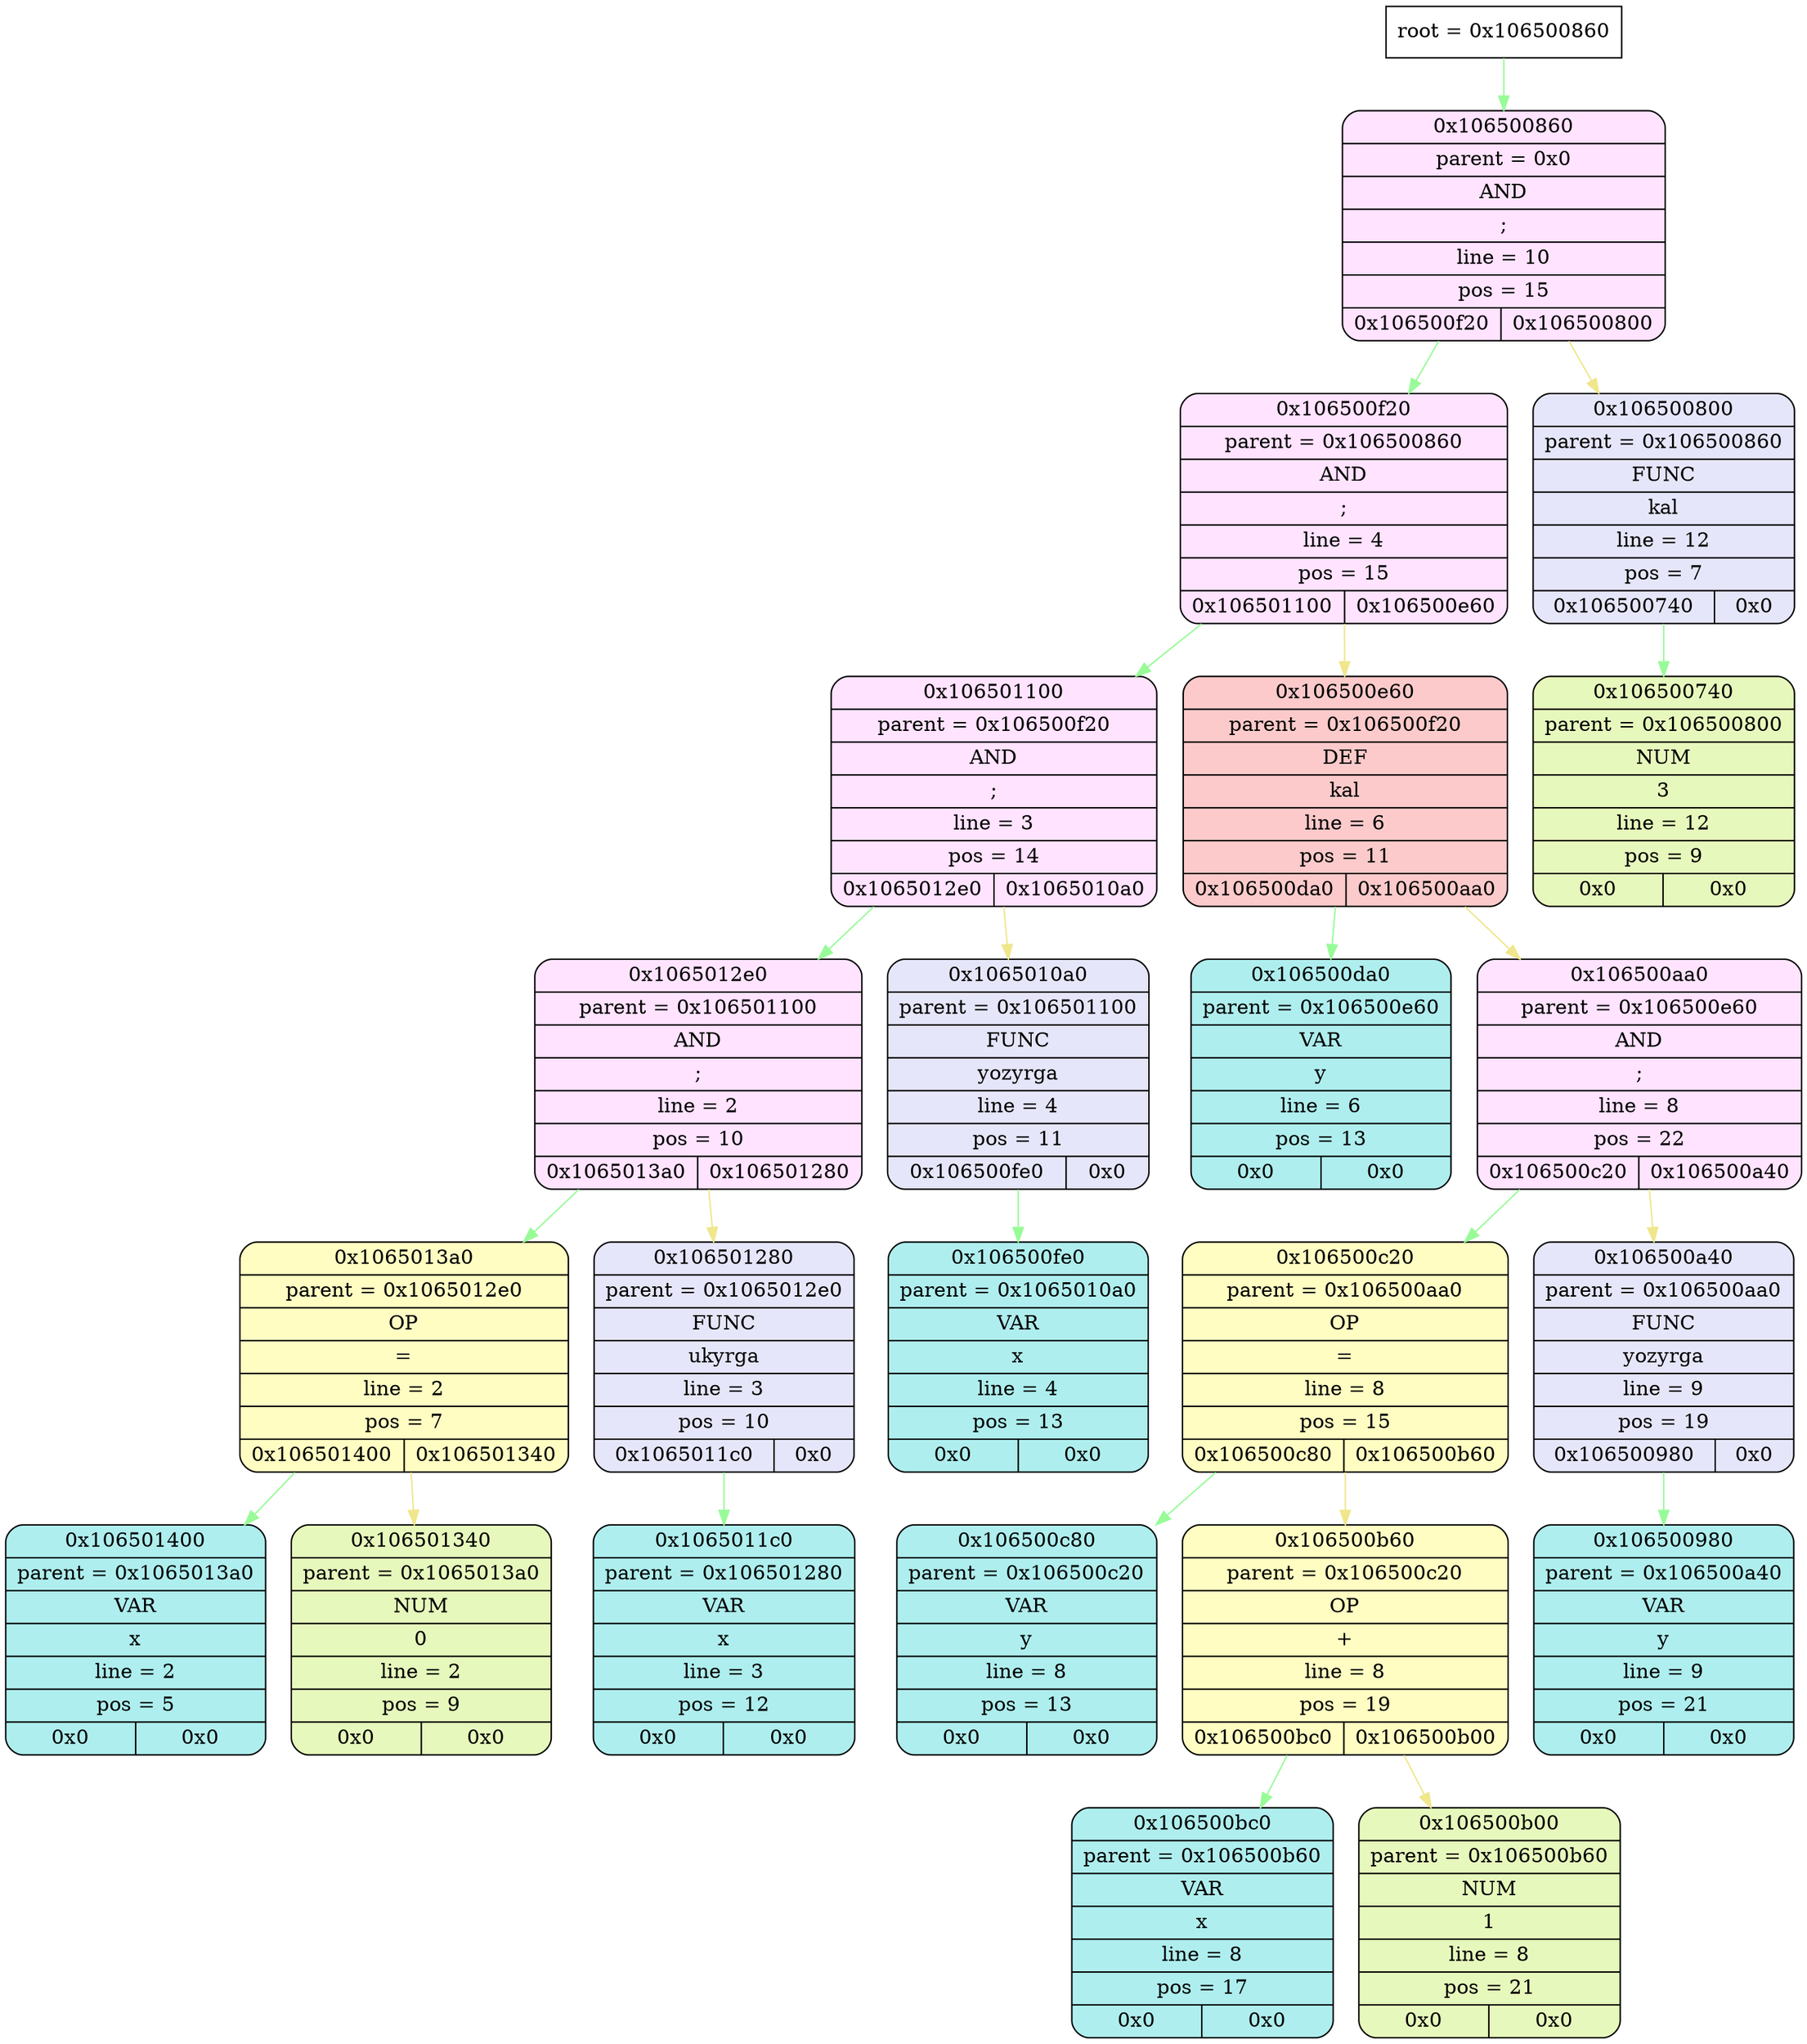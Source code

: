 digraph
{
    node_info[shape = record, label = "{root = 0x106500860}"];

    node_info->node_0x106500860 [color = "#98FB98"];
    node_0x106500860[shape = Mrecord, label = "{{0x106500860} | {parent =  0x0} | {AND} | {;} | {line = 10} | {pos = 15} | {0x106500f20 | 0x106500800}}",
                                        style="filled", fillcolor="#FFE3FF"];
    node_0x106500f20[shape = Mrecord, label = "{{0x106500f20} | {parent =  0x106500860} | {AND} | {;} | {line = 4} | {pos = 15} | {0x106501100 | 0x106500e60}}",
                                        style="filled", fillcolor="#FFE3FF"];
    node_0x106501100[shape = Mrecord, label = "{{0x106501100} | {parent =  0x106500f20} | {AND} | {;} | {line = 3} | {pos = 14} | {0x1065012e0 | 0x1065010a0}}",
                                        style="filled", fillcolor="#FFE3FF"];
    node_0x1065012e0[shape = Mrecord, label = "{{0x1065012e0} | {parent =  0x106501100} | {AND} | {;} | {line = 2} | {pos = 10} | {0x1065013a0 | 0x106501280}}",
                                        style="filled", fillcolor="#FFE3FF"];
    node_0x1065013a0[shape = Mrecord, label = "{{0x1065013a0} | {parent =  0x1065012e0} | {OP} | {=} | {line = 2} | {pos = 7} | {0x106501400 | 0x106501340}}",
                                        style="filled", fillcolor="#FFFDC2"];
    node_0x106501400[shape = Mrecord, label = "{{0x106501400} | {parent =  0x1065013a0} | {VAR} | {x} | {line = 2} | {pos = 5} | {0x0 | 0x0}}",
                                        style="filled", fillcolor="#AFEEEE"];
    node_0x106501340[shape = Mrecord, label = "{{0x106501340} | {parent =  0x1065013a0} | {NUM} | {0} | {line = 2} | {pos = 9} | {0x0 | 0x0}}",
                style="filled", fillcolor="#E7F8BC"];
    node_0x106501280[shape = Mrecord, label = "{{0x106501280} | {parent =  0x1065012e0} | {FUNC} | {ukyrga} | {line = 3} | {pos = 10} | {0x1065011c0 | 0x0}}",
                                        style="filled", fillcolor="#E6E6FA"];
    node_0x1065011c0[shape = Mrecord, label = "{{0x1065011c0} | {parent =  0x106501280} | {VAR} | {x} | {line = 3} | {pos = 12} | {0x0 | 0x0}}",
                                        style="filled", fillcolor="#AFEEEE"];
    node_0x1065010a0[shape = Mrecord, label = "{{0x1065010a0} | {parent =  0x106501100} | {FUNC} | {yozyrga} | {line = 4} | {pos = 11} | {0x106500fe0 | 0x0}}",
                                        style="filled", fillcolor="#E6E6FA"];
    node_0x106500fe0[shape = Mrecord, label = "{{0x106500fe0} | {parent =  0x1065010a0} | {VAR} | {x} | {line = 4} | {pos = 13} | {0x0 | 0x0}}",
                                        style="filled", fillcolor="#AFEEEE"];
    node_0x106500e60[shape = Mrecord, label = "{{0x106500e60} | {parent =  0x106500f20} | {DEF} | {kal} | {line = 6} | {pos = 11} | {0x106500da0 | 0x106500aa0}}",
                                        style="filled", fillcolor="#FCCACA"];
    node_0x106500da0[shape = Mrecord, label = "{{0x106500da0} | {parent =  0x106500e60} | {VAR} | {y} | {line = 6} | {pos = 13} | {0x0 | 0x0}}",
                                        style="filled", fillcolor="#AFEEEE"];
    node_0x106500aa0[shape = Mrecord, label = "{{0x106500aa0} | {parent =  0x106500e60} | {AND} | {;} | {line = 8} | {pos = 22} | {0x106500c20 | 0x106500a40}}",
                                        style="filled", fillcolor="#FFE3FF"];
    node_0x106500c20[shape = Mrecord, label = "{{0x106500c20} | {parent =  0x106500aa0} | {OP} | {=} | {line = 8} | {pos = 15} | {0x106500c80 | 0x106500b60}}",
                                        style="filled", fillcolor="#FFFDC2"];
    node_0x106500c80[shape = Mrecord, label = "{{0x106500c80} | {parent =  0x106500c20} | {VAR} | {y} | {line = 8} | {pos = 13} | {0x0 | 0x0}}",
                                        style="filled", fillcolor="#AFEEEE"];
    node_0x106500b60[shape = Mrecord, label = "{{0x106500b60} | {parent =  0x106500c20} | {OP} | {+} | {line = 8} | {pos = 19} | {0x106500bc0 | 0x106500b00}}",
                                        style="filled", fillcolor="#FFFDC2"];
    node_0x106500bc0[shape = Mrecord, label = "{{0x106500bc0} | {parent =  0x106500b60} | {VAR} | {x} | {line = 8} | {pos = 17} | {0x0 | 0x0}}",
                                        style="filled", fillcolor="#AFEEEE"];
    node_0x106500b00[shape = Mrecord, label = "{{0x106500b00} | {parent =  0x106500b60} | {NUM} | {1} | {line = 8} | {pos = 21} | {0x0 | 0x0}}",
                style="filled", fillcolor="#E7F8BC"];
    node_0x106500a40[shape = Mrecord, label = "{{0x106500a40} | {parent =  0x106500aa0} | {FUNC} | {yozyrga} | {line = 9} | {pos = 19} | {0x106500980 | 0x0}}",
                                        style="filled", fillcolor="#E6E6FA"];
    node_0x106500980[shape = Mrecord, label = "{{0x106500980} | {parent =  0x106500a40} | {VAR} | {y} | {line = 9} | {pos = 21} | {0x0 | 0x0}}",
                                        style="filled", fillcolor="#AFEEEE"];
    node_0x106500800[shape = Mrecord, label = "{{0x106500800} | {parent =  0x106500860} | {FUNC} | {kal} | {line = 12} | {pos = 7} | {0x106500740 | 0x0}}",
                                        style="filled", fillcolor="#E6E6FA"];
    node_0x106500740[shape = Mrecord, label = "{{0x106500740} | {parent =  0x106500800} | {NUM} | {3} | {line = 12} | {pos = 9} | {0x0 | 0x0}}",
                style="filled", fillcolor="#E7F8BC"];
    node_0x106500860->node_0x106500f20 [color = "#98FB98"];
    node_0x106500f20->node_0x106501100 [color = "#98FB98"];
    node_0x106501100->node_0x1065012e0 [color = "#98FB98"];
    node_0x1065012e0->node_0x1065013a0 [color = "#98FB98"];
    node_0x1065013a0->node_0x106501400 [color = "#98FB98"];
    node_0x1065013a0->node_0x106501340 [color = "#F0E68C"];
    node_0x1065012e0->node_0x106501280 [color = "#F0E68C"];
    node_0x106501280->node_0x1065011c0 [color = "#98FB98"];
    node_0x106501100->node_0x1065010a0 [color = "#F0E68C"];
    node_0x1065010a0->node_0x106500fe0 [color = "#98FB98"];
    node_0x106500f20->node_0x106500e60 [color = "#F0E68C"];
    node_0x106500e60->node_0x106500da0 [color = "#98FB98"];
    node_0x106500e60->node_0x106500aa0 [color = "#F0E68C"];
    node_0x106500aa0->node_0x106500c20 [color = "#98FB98"];
    node_0x106500c20->node_0x106500c80 [color = "#98FB98"];
    node_0x106500c20->node_0x106500b60 [color = "#F0E68C"];
    node_0x106500b60->node_0x106500bc0 [color = "#98FB98"];
    node_0x106500b60->node_0x106500b00 [color = "#F0E68C"];
    node_0x106500aa0->node_0x106500a40 [color = "#F0E68C"];
    node_0x106500a40->node_0x106500980 [color = "#98FB98"];
    node_0x106500860->node_0x106500800 [color = "#F0E68C"];
    node_0x106500800->node_0x106500740 [color = "#98FB98"];
}